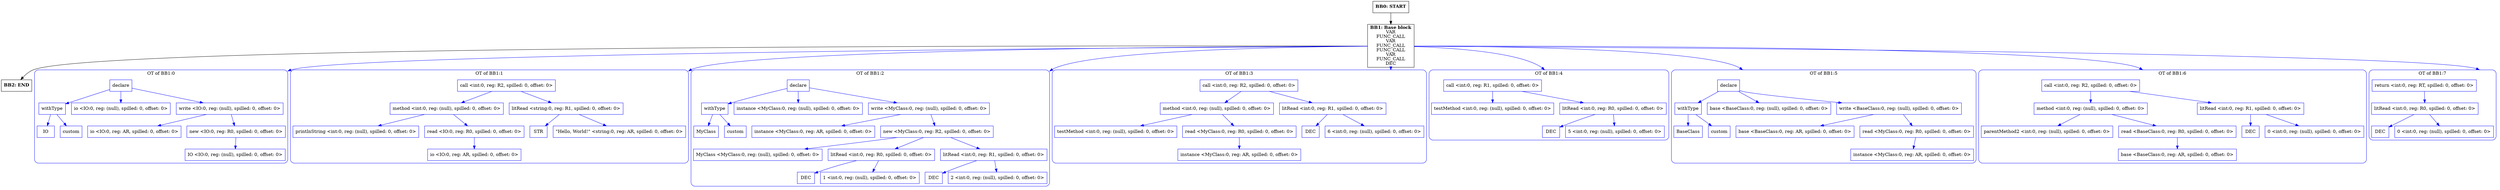 digraph CFG {
    compound=true;
    graph [splines=true];
    node [shape=rectangle];

    BB2 [label=<<B>BB2: END</B><BR ALIGN="CENTER"/>>];
    BB1 [label=<<B>BB1: Base block</B><BR ALIGN="CENTER"/>VAR<BR ALIGN="CENTER"/>FUNC_CALL<BR ALIGN="CENTER"/>VAR<BR ALIGN="CENTER"/>FUNC_CALL<BR ALIGN="CENTER"/>FUNC_CALL<BR ALIGN="CENTER"/>VAR<BR ALIGN="CENTER"/>FUNC_CALL<BR ALIGN="CENTER"/>DEC<BR ALIGN="CENTER"/>>];
    subgraph cluster_instruction0 {
        label = "OT of BB1:0";
        style=rounded;
        color=blue;
        entry0 [shape=point, style=invis];
        node0 [label="declare", color=blue];
        node1 [label="withType", color=blue];
        node2 [label="IO", color=blue];
        node1 -> node2[color=blue];
        node3 [label="custom", color=blue];
        node1 -> node3[color=blue];
        node0 -> node1[color=blue];
        node4 [label="io <IO:0, reg: (null), spilled: 0, offset: 0>", color=blue];
        node0 -> node4[color=blue];
        node5 [label="write <IO:0, reg: (null), spilled: 0, offset: 0>", color=blue];
        node6 [label="io <IO:0, reg: AR, spilled: 0, offset: 0>", color=blue];
        node5 -> node6[color=blue];
        node7 [label="new <IO:0, reg: R0, spilled: 0, offset: 0>", color=blue];
        node8 [label="IO <IO:0, reg: (null), spilled: 0, offset: 0>", color=blue];
        node7 -> node8[color=blue];
        node5 -> node7[color=blue];
        node0 -> node5[color=blue];
    }
    BB1 -> entry0 [lhead=cluster_instruction0, color=blue];
    subgraph cluster_instruction1 {
        label = "OT of BB1:1";
        style=rounded;
        color=blue;
        entry1 [shape=point, style=invis];
        node9 [label="call <int:0, reg: R2, spilled: 0, offset: 0>", color=blue];
        node10 [label="method <int:0, reg: (null), spilled: 0, offset: 0>", color=blue];
        node11 [label="printlnString <int:0, reg: (null), spilled: 0, offset: 0>", color=blue];
        node10 -> node11[color=blue];
        node12 [label="read <IO:0, reg: R0, spilled: 0, offset: 0>", color=blue];
        node13 [label="io <IO:0, reg: AR, spilled: 0, offset: 0>", color=blue];
        node12 -> node13[color=blue];
        node10 -> node12[color=blue];
        node9 -> node10[color=blue];
        node14 [label="litRead <string:0, reg: R1, spilled: 0, offset: 0>", color=blue];
        node15 [label="STR", color=blue];
        node14 -> node15[color=blue];
        node16 [label="\"Hello, World!\" <string:0, reg: AR, spilled: 0, offset: 0>", color=blue];
        node14 -> node16[color=blue];
        node9 -> node14[color=blue];
    }
    BB1 -> entry1 [lhead=cluster_instruction1, color=blue];
    subgraph cluster_instruction2 {
        label = "OT of BB1:2";
        style=rounded;
        color=blue;
        entry2 [shape=point, style=invis];
        node17 [label="declare", color=blue];
        node18 [label="withType", color=blue];
        node19 [label="MyClass", color=blue];
        node18 -> node19[color=blue];
        node20 [label="custom", color=blue];
        node18 -> node20[color=blue];
        node17 -> node18[color=blue];
        node21 [label="instance <MyClass:0, reg: (null), spilled: 0, offset: 0>", color=blue];
        node17 -> node21[color=blue];
        node22 [label="write <MyClass:0, reg: (null), spilled: 0, offset: 0>", color=blue];
        node23 [label="instance <MyClass:0, reg: AR, spilled: 0, offset: 0>", color=blue];
        node22 -> node23[color=blue];
        node24 [label="new <MyClass:0, reg: R2, spilled: 0, offset: 0>", color=blue];
        node25 [label="MyClass <MyClass:0, reg: (null), spilled: 0, offset: 0>", color=blue];
        node24 -> node25[color=blue];
        node26 [label="litRead <int:0, reg: R0, spilled: 0, offset: 0>", color=blue];
        node27 [label="DEC", color=blue];
        node26 -> node27[color=blue];
        node28 [label="1 <int:0, reg: (null), spilled: 0, offset: 0>", color=blue];
        node26 -> node28[color=blue];
        node24 -> node26[color=blue];
        node29 [label="litRead <int:0, reg: R1, spilled: 0, offset: 0>", color=blue];
        node30 [label="DEC", color=blue];
        node29 -> node30[color=blue];
        node31 [label="2 <int:0, reg: (null), spilled: 0, offset: 0>", color=blue];
        node29 -> node31[color=blue];
        node24 -> node29[color=blue];
        node22 -> node24[color=blue];
        node17 -> node22[color=blue];
    }
    BB1 -> entry2 [lhead=cluster_instruction2, color=blue];
    subgraph cluster_instruction3 {
        label = "OT of BB1:3";
        style=rounded;
        color=blue;
        entry3 [shape=point, style=invis];
        node32 [label="call <int:0, reg: R2, spilled: 0, offset: 0>", color=blue];
        node33 [label="method <int:0, reg: (null), spilled: 0, offset: 0>", color=blue];
        node34 [label="testMethod <int:0, reg: (null), spilled: 0, offset: 0>", color=blue];
        node33 -> node34[color=blue];
        node35 [label="read <MyClass:0, reg: R0, spilled: 0, offset: 0>", color=blue];
        node36 [label="instance <MyClass:0, reg: AR, spilled: 0, offset: 0>", color=blue];
        node35 -> node36[color=blue];
        node33 -> node35[color=blue];
        node32 -> node33[color=blue];
        node37 [label="litRead <int:0, reg: R1, spilled: 0, offset: 0>", color=blue];
        node38 [label="DEC", color=blue];
        node37 -> node38[color=blue];
        node39 [label="6 <int:0, reg: (null), spilled: 0, offset: 0>", color=blue];
        node37 -> node39[color=blue];
        node32 -> node37[color=blue];
    }
    BB1 -> entry3 [lhead=cluster_instruction3, color=blue];
    subgraph cluster_instruction4 {
        label = "OT of BB1:4";
        style=rounded;
        color=blue;
        entry4 [shape=point, style=invis];
        node40 [label="call <int:0, reg: R1, spilled: 0, offset: 0>", color=blue];
        node41 [label="testMethod <int:0, reg: (null), spilled: 0, offset: 0>", color=blue];
        node40 -> node41[color=blue];
        node42 [label="litRead <int:0, reg: R0, spilled: 0, offset: 0>", color=blue];
        node43 [label="DEC", color=blue];
        node42 -> node43[color=blue];
        node44 [label="5 <int:0, reg: (null), spilled: 0, offset: 0>", color=blue];
        node42 -> node44[color=blue];
        node40 -> node42[color=blue];
    }
    BB1 -> entry4 [lhead=cluster_instruction4, color=blue];
    subgraph cluster_instruction5 {
        label = "OT of BB1:5";
        style=rounded;
        color=blue;
        entry5 [shape=point, style=invis];
        node45 [label="declare", color=blue];
        node46 [label="withType", color=blue];
        node47 [label="BaseClass", color=blue];
        node46 -> node47[color=blue];
        node48 [label="custom", color=blue];
        node46 -> node48[color=blue];
        node45 -> node46[color=blue];
        node49 [label="base <BaseClass:0, reg: (null), spilled: 0, offset: 0>", color=blue];
        node45 -> node49[color=blue];
        node50 [label="write <BaseClass:0, reg: (null), spilled: 0, offset: 0>", color=blue];
        node51 [label="base <BaseClass:0, reg: AR, spilled: 0, offset: 0>", color=blue];
        node50 -> node51[color=blue];
        node52 [label="read <MyClass:0, reg: R0, spilled: 0, offset: 0>", color=blue];
        node53 [label="instance <MyClass:0, reg: AR, spilled: 0, offset: 0>", color=blue];
        node52 -> node53[color=blue];
        node50 -> node52[color=blue];
        node45 -> node50[color=blue];
    }
    BB1 -> entry5 [lhead=cluster_instruction5, color=blue];
    subgraph cluster_instruction6 {
        label = "OT of BB1:6";
        style=rounded;
        color=blue;
        entry6 [shape=point, style=invis];
        node54 [label="call <int:0, reg: R2, spilled: 0, offset: 0>", color=blue];
        node55 [label="method <int:0, reg: (null), spilled: 0, offset: 0>", color=blue];
        node56 [label="parentMethod2 <int:0, reg: (null), spilled: 0, offset: 0>", color=blue];
        node55 -> node56[color=blue];
        node57 [label="read <BaseClass:0, reg: R0, spilled: 0, offset: 0>", color=blue];
        node58 [label="base <BaseClass:0, reg: AR, spilled: 0, offset: 0>", color=blue];
        node57 -> node58[color=blue];
        node55 -> node57[color=blue];
        node54 -> node55[color=blue];
        node59 [label="litRead <int:0, reg: R1, spilled: 0, offset: 0>", color=blue];
        node60 [label="DEC", color=blue];
        node59 -> node60[color=blue];
        node61 [label="0 <int:0, reg: (null), spilled: 0, offset: 0>", color=blue];
        node59 -> node61[color=blue];
        node54 -> node59[color=blue];
    }
    BB1 -> entry6 [lhead=cluster_instruction6, color=blue];
    subgraph cluster_instruction7 {
        label = "OT of BB1:7";
        style=rounded;
        color=blue;
        entry7 [shape=point, style=invis];
        node62 [label="return <int:0, reg: RT, spilled: 0, offset: 0>", color=blue];
        node63 [label="litRead <int:0, reg: R0, spilled: 0, offset: 0>", color=blue];
        node64 [label="DEC", color=blue];
        node63 -> node64[color=blue];
        node65 [label="0 <int:0, reg: (null), spilled: 0, offset: 0>", color=blue];
        node63 -> node65[color=blue];
        node62 -> node63[color=blue];
    }
    BB1 -> entry7 [lhead=cluster_instruction7, color=blue];
    BB0 [label=<<B>BB0: START</B><BR ALIGN="CENTER"/>>];

    BB1 -> BB2;
    BB0 -> BB1;
}
